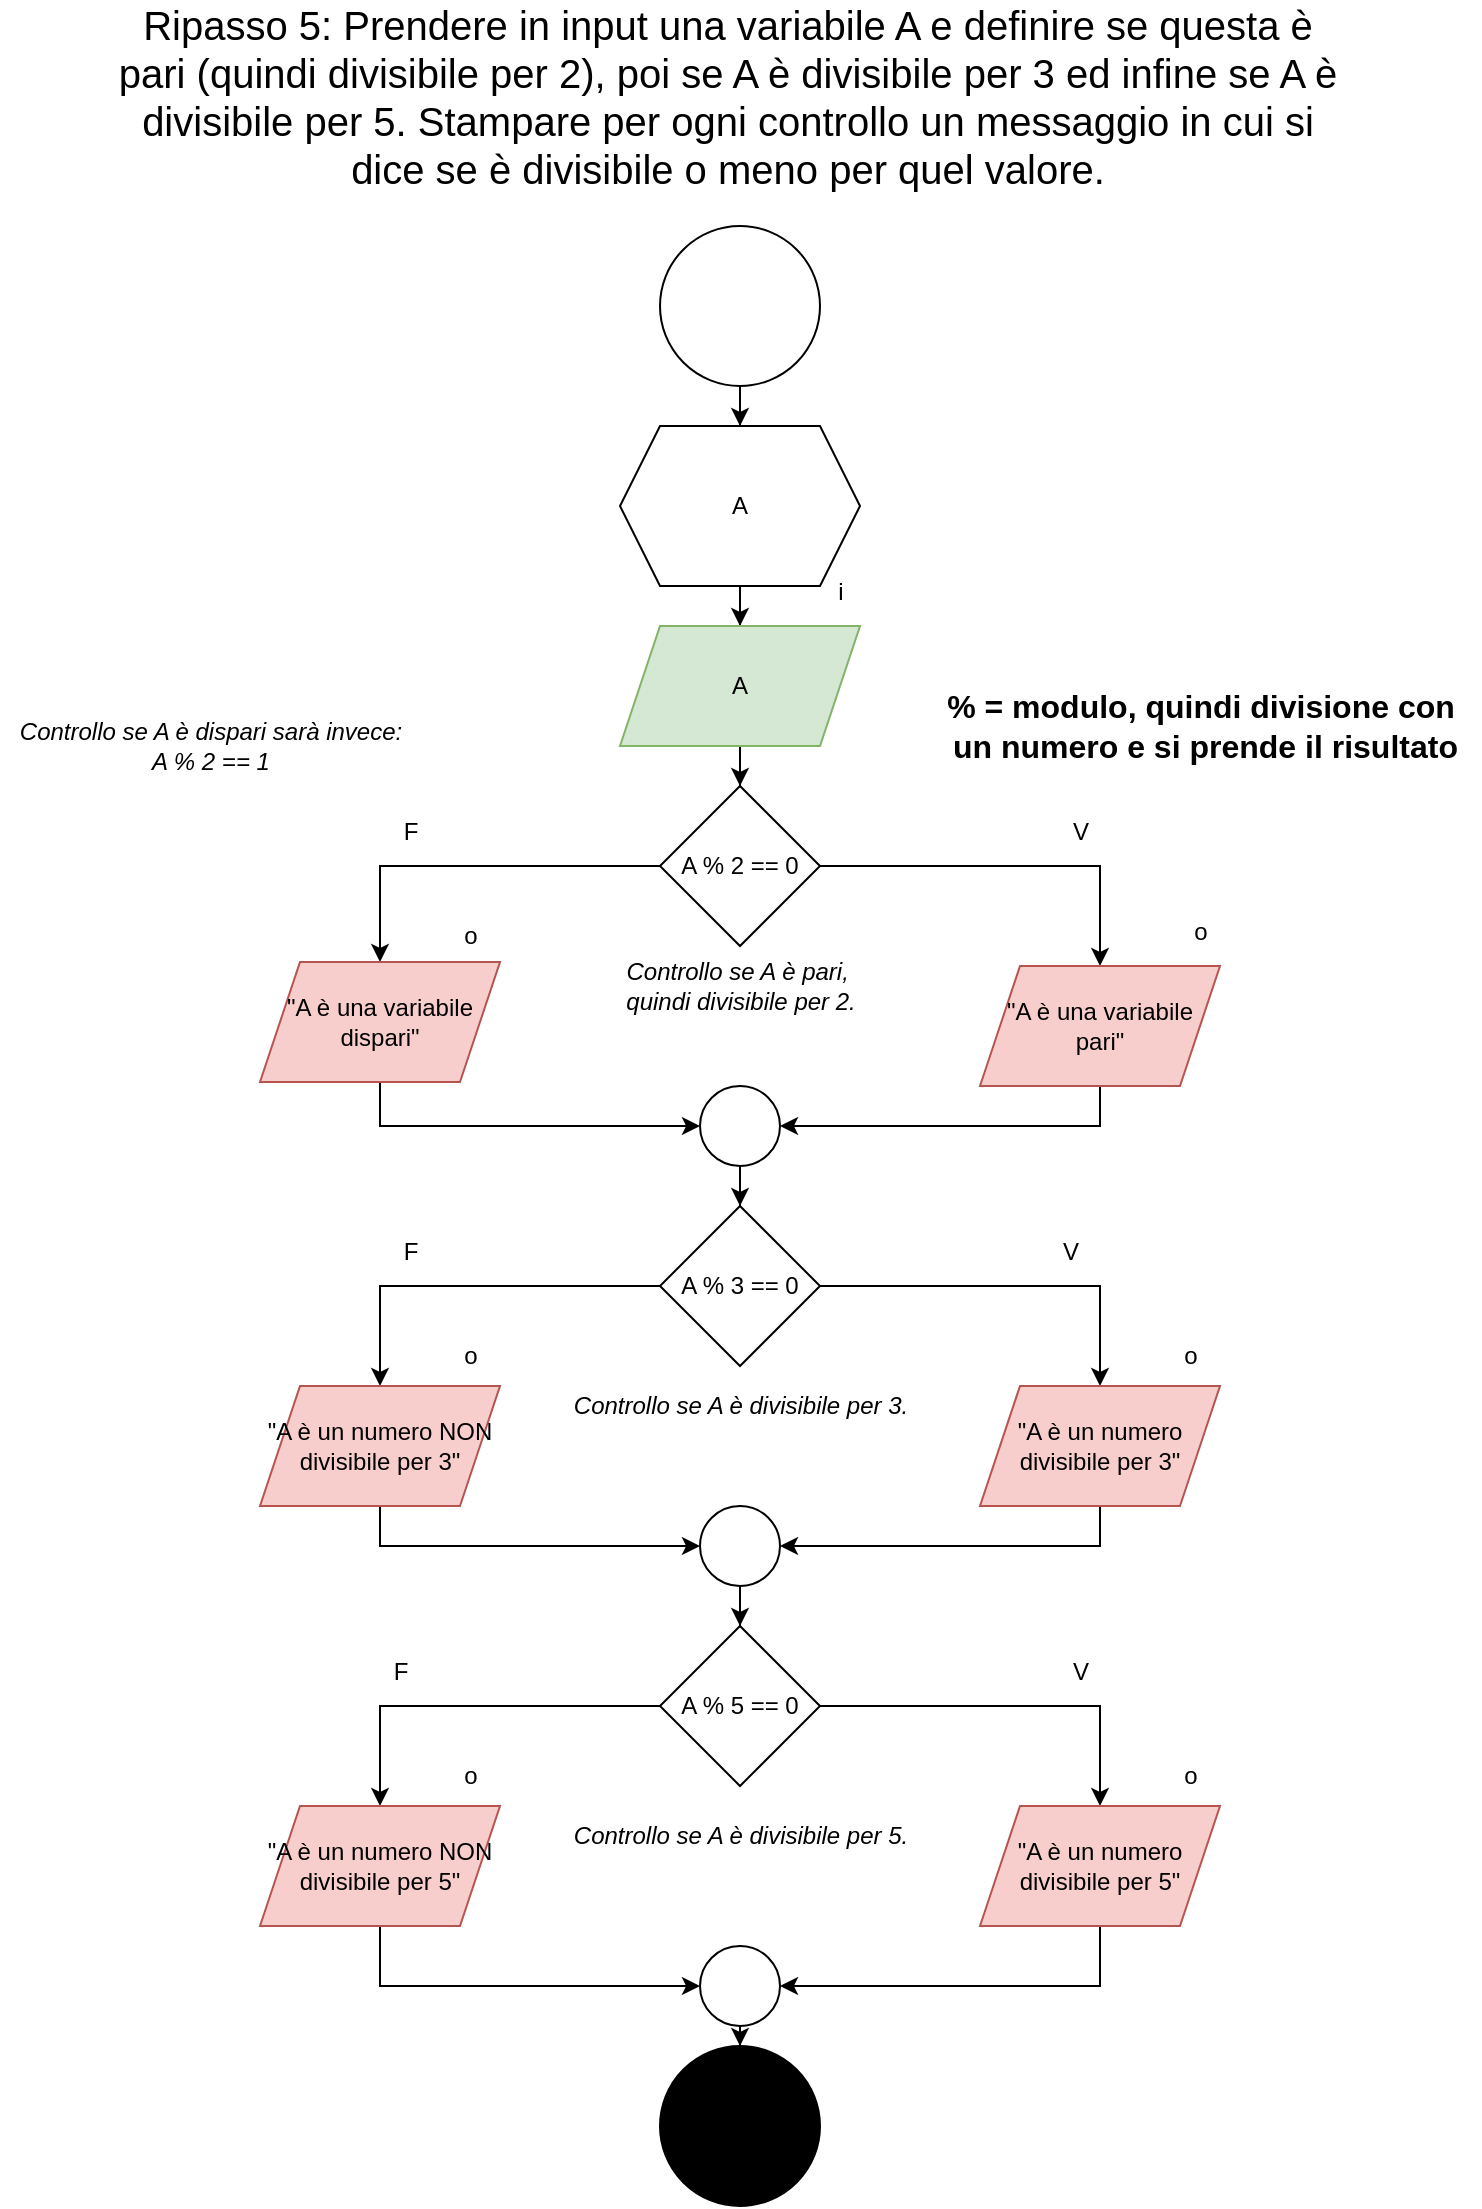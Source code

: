 <mxfile version="24.7.16">
  <diagram name="Pagina-1" id="mysJFBP0E5OUiyhEYNVE">
    <mxGraphModel grid="1" page="1" gridSize="10" guides="1" tooltips="1" connect="1" arrows="1" fold="1" pageScale="1" pageWidth="827" pageHeight="1169" math="0" shadow="0">
      <root>
        <mxCell id="0" />
        <mxCell id="1" parent="0" />
        <mxCell id="dZkGx4j4BgdPVq4LGdPU-1" value="Ripasso 5: Prendere in input una variabile A e definire se questa è pari (quindi divisibile per 2), poi se A è divisibile per 3 ed infine se A è divisibile per 5. Stampare per ogni controllo un messaggio in cui si dice se è divisibile o meno per quel valore." style="text;html=1;align=center;verticalAlign=middle;whiteSpace=wrap;rounded=0;fontSize=20;" vertex="1" parent="1">
          <mxGeometry x="104" y="50" width="620" height="30" as="geometry" />
        </mxCell>
        <mxCell id="dZkGx4j4BgdPVq4LGdPU-5" value="" style="edgeStyle=orthogonalEdgeStyle;rounded=0;orthogonalLoop=1;jettySize=auto;html=1;" edge="1" parent="1" source="dZkGx4j4BgdPVq4LGdPU-3" target="dZkGx4j4BgdPVq4LGdPU-4">
          <mxGeometry relative="1" as="geometry" />
        </mxCell>
        <mxCell id="dZkGx4j4BgdPVq4LGdPU-3" value="" style="ellipse;whiteSpace=wrap;html=1;aspect=fixed;" vertex="1" parent="1">
          <mxGeometry x="380" y="130" width="80" height="80" as="geometry" />
        </mxCell>
        <mxCell id="dZkGx4j4BgdPVq4LGdPU-7" value="" style="edgeStyle=orthogonalEdgeStyle;rounded=0;orthogonalLoop=1;jettySize=auto;html=1;" edge="1" parent="1" source="dZkGx4j4BgdPVq4LGdPU-4" target="dZkGx4j4BgdPVq4LGdPU-6">
          <mxGeometry relative="1" as="geometry" />
        </mxCell>
        <mxCell id="dZkGx4j4BgdPVq4LGdPU-4" value="A" style="shape=hexagon;perimeter=hexagonPerimeter2;whiteSpace=wrap;html=1;fixedSize=1;" vertex="1" parent="1">
          <mxGeometry x="360" y="230" width="120" height="80" as="geometry" />
        </mxCell>
        <mxCell id="dZkGx4j4BgdPVq4LGdPU-10" value="" style="edgeStyle=orthogonalEdgeStyle;rounded=0;orthogonalLoop=1;jettySize=auto;html=1;" edge="1" parent="1" source="dZkGx4j4BgdPVq4LGdPU-6" target="dZkGx4j4BgdPVq4LGdPU-9">
          <mxGeometry relative="1" as="geometry" />
        </mxCell>
        <mxCell id="dZkGx4j4BgdPVq4LGdPU-6" value="A" style="shape=parallelogram;perimeter=parallelogramPerimeter;whiteSpace=wrap;html=1;fixedSize=1;fillColor=#d5e8d4;strokeColor=#82b366;" vertex="1" parent="1">
          <mxGeometry x="360" y="330" width="120" height="60" as="geometry" />
        </mxCell>
        <mxCell id="dZkGx4j4BgdPVq4LGdPU-8" value="i" style="text;html=1;align=center;verticalAlign=middle;resizable=0;points=[];autosize=1;strokeColor=none;fillColor=none;" vertex="1" parent="1">
          <mxGeometry x="455" y="298" width="30" height="30" as="geometry" />
        </mxCell>
        <mxCell id="dZkGx4j4BgdPVq4LGdPU-12" value="" style="edgeStyle=orthogonalEdgeStyle;rounded=0;orthogonalLoop=1;jettySize=auto;html=1;" edge="1" parent="1" source="dZkGx4j4BgdPVq4LGdPU-9" target="dZkGx4j4BgdPVq4LGdPU-11">
          <mxGeometry relative="1" as="geometry" />
        </mxCell>
        <mxCell id="dZkGx4j4BgdPVq4LGdPU-16" value="" style="edgeStyle=orthogonalEdgeStyle;rounded=0;orthogonalLoop=1;jettySize=auto;html=1;" edge="1" parent="1" source="dZkGx4j4BgdPVq4LGdPU-9" target="dZkGx4j4BgdPVq4LGdPU-15">
          <mxGeometry relative="1" as="geometry" />
        </mxCell>
        <mxCell id="dZkGx4j4BgdPVq4LGdPU-9" value="A % 2 == 0" style="rhombus;whiteSpace=wrap;html=1;" vertex="1" parent="1">
          <mxGeometry x="380" y="410" width="80" height="80" as="geometry" />
        </mxCell>
        <mxCell id="dZkGx4j4BgdPVq4LGdPU-20" style="edgeStyle=orthogonalEdgeStyle;rounded=0;orthogonalLoop=1;jettySize=auto;html=1;entryX=1;entryY=0.5;entryDx=0;entryDy=0;" edge="1" parent="1" source="dZkGx4j4BgdPVq4LGdPU-11" target="dZkGx4j4BgdPVq4LGdPU-18">
          <mxGeometry relative="1" as="geometry">
            <Array as="points">
              <mxPoint x="600" y="580" />
            </Array>
          </mxGeometry>
        </mxCell>
        <mxCell id="dZkGx4j4BgdPVq4LGdPU-11" value="&quot;A è una variabile pari&quot;" style="shape=parallelogram;perimeter=parallelogramPerimeter;whiteSpace=wrap;html=1;fixedSize=1;fillColor=#f8cecc;strokeColor=#b85450;" vertex="1" parent="1">
          <mxGeometry x="540" y="500" width="120" height="60" as="geometry" />
        </mxCell>
        <mxCell id="dZkGx4j4BgdPVq4LGdPU-13" value="o" style="text;html=1;align=center;verticalAlign=middle;resizable=0;points=[];autosize=1;strokeColor=none;fillColor=none;" vertex="1" parent="1">
          <mxGeometry x="635" y="468" width="30" height="30" as="geometry" />
        </mxCell>
        <mxCell id="dZkGx4j4BgdPVq4LGdPU-14" value="V" style="text;html=1;align=center;verticalAlign=middle;resizable=0;points=[];autosize=1;strokeColor=none;fillColor=none;" vertex="1" parent="1">
          <mxGeometry x="575" y="418" width="30" height="30" as="geometry" />
        </mxCell>
        <mxCell id="dZkGx4j4BgdPVq4LGdPU-19" value="" style="edgeStyle=orthogonalEdgeStyle;rounded=0;orthogonalLoop=1;jettySize=auto;html=1;" edge="1" parent="1" source="dZkGx4j4BgdPVq4LGdPU-15" target="dZkGx4j4BgdPVq4LGdPU-18">
          <mxGeometry relative="1" as="geometry">
            <Array as="points">
              <mxPoint x="240" y="580" />
            </Array>
          </mxGeometry>
        </mxCell>
        <mxCell id="dZkGx4j4BgdPVq4LGdPU-15" value="&quot;A è una variabile dispari&quot;" style="shape=parallelogram;perimeter=parallelogramPerimeter;whiteSpace=wrap;html=1;fixedSize=1;fillColor=#f8cecc;strokeColor=#b85450;" vertex="1" parent="1">
          <mxGeometry x="180" y="498" width="120" height="60" as="geometry" />
        </mxCell>
        <mxCell id="dZkGx4j4BgdPVq4LGdPU-17" value="F" style="text;html=1;align=center;verticalAlign=middle;resizable=0;points=[];autosize=1;strokeColor=none;fillColor=none;" vertex="1" parent="1">
          <mxGeometry x="240" y="418" width="30" height="30" as="geometry" />
        </mxCell>
        <mxCell id="dZkGx4j4BgdPVq4LGdPU-22" value="" style="edgeStyle=orthogonalEdgeStyle;rounded=0;orthogonalLoop=1;jettySize=auto;html=1;" edge="1" parent="1" source="dZkGx4j4BgdPVq4LGdPU-18" target="dZkGx4j4BgdPVq4LGdPU-21">
          <mxGeometry relative="1" as="geometry" />
        </mxCell>
        <mxCell id="dZkGx4j4BgdPVq4LGdPU-18" value="" style="ellipse;whiteSpace=wrap;html=1;aspect=fixed;" vertex="1" parent="1">
          <mxGeometry x="400" y="560" width="40" height="40" as="geometry" />
        </mxCell>
        <mxCell id="dZkGx4j4BgdPVq4LGdPU-26" value="" style="edgeStyle=orthogonalEdgeStyle;rounded=0;orthogonalLoop=1;jettySize=auto;html=1;" edge="1" parent="1" source="dZkGx4j4BgdPVq4LGdPU-21" target="dZkGx4j4BgdPVq4LGdPU-25">
          <mxGeometry relative="1" as="geometry" />
        </mxCell>
        <mxCell id="dZkGx4j4BgdPVq4LGdPU-28" value="" style="edgeStyle=orthogonalEdgeStyle;rounded=0;orthogonalLoop=1;jettySize=auto;html=1;" edge="1" parent="1" source="dZkGx4j4BgdPVq4LGdPU-21" target="dZkGx4j4BgdPVq4LGdPU-27">
          <mxGeometry relative="1" as="geometry" />
        </mxCell>
        <mxCell id="dZkGx4j4BgdPVq4LGdPU-21" value="A % 3 == 0" style="rhombus;whiteSpace=wrap;html=1;" vertex="1" parent="1">
          <mxGeometry x="380" y="620" width="80" height="80" as="geometry" />
        </mxCell>
        <mxCell id="dZkGx4j4BgdPVq4LGdPU-23" value="Controllo se A è pari,&amp;nbsp;&lt;div&gt;quindi divisibile per 2.&lt;/div&gt;" style="text;html=1;align=center;verticalAlign=middle;resizable=0;points=[];autosize=1;strokeColor=none;fillColor=none;fontStyle=2" vertex="1" parent="1">
          <mxGeometry x="350" y="490" width="140" height="40" as="geometry" />
        </mxCell>
        <mxCell id="dZkGx4j4BgdPVq4LGdPU-24" value="&lt;b&gt;% = modulo, quindi divisione con&lt;/b&gt;&lt;div style=&quot;font-size: 16px;&quot;&gt;&lt;b&gt;&amp;nbsp;un numero e si prende il risultato&lt;/b&gt;&lt;/div&gt;" style="text;html=1;align=center;verticalAlign=middle;resizable=0;points=[];autosize=1;strokeColor=none;fillColor=none;fontSize=16;" vertex="1" parent="1">
          <mxGeometry x="510" y="355" width="280" height="50" as="geometry" />
        </mxCell>
        <mxCell id="dZkGx4j4BgdPVq4LGdPU-33" style="edgeStyle=orthogonalEdgeStyle;rounded=0;orthogonalLoop=1;jettySize=auto;html=1;entryX=1;entryY=0.5;entryDx=0;entryDy=0;" edge="1" parent="1" source="dZkGx4j4BgdPVq4LGdPU-25" target="dZkGx4j4BgdPVq4LGdPU-31">
          <mxGeometry relative="1" as="geometry">
            <Array as="points">
              <mxPoint x="600" y="790" />
            </Array>
          </mxGeometry>
        </mxCell>
        <mxCell id="dZkGx4j4BgdPVq4LGdPU-25" value="&quot;A è un numero divisibile per 3&quot;" style="shape=parallelogram;perimeter=parallelogramPerimeter;whiteSpace=wrap;html=1;fixedSize=1;fillColor=#f8cecc;strokeColor=#b85450;" vertex="1" parent="1">
          <mxGeometry x="540" y="710" width="120" height="60" as="geometry" />
        </mxCell>
        <mxCell id="dZkGx4j4BgdPVq4LGdPU-32" value="" style="edgeStyle=orthogonalEdgeStyle;rounded=0;orthogonalLoop=1;jettySize=auto;html=1;" edge="1" parent="1" source="dZkGx4j4BgdPVq4LGdPU-27" target="dZkGx4j4BgdPVq4LGdPU-31">
          <mxGeometry relative="1" as="geometry">
            <Array as="points">
              <mxPoint x="240" y="790" />
            </Array>
          </mxGeometry>
        </mxCell>
        <mxCell id="dZkGx4j4BgdPVq4LGdPU-27" value="&quot;A è un numero NON divisibile per 3&quot;" style="shape=parallelogram;perimeter=parallelogramPerimeter;whiteSpace=wrap;html=1;fixedSize=1;fillColor=#f8cecc;strokeColor=#b85450;" vertex="1" parent="1">
          <mxGeometry x="180" y="710" width="120" height="60" as="geometry" />
        </mxCell>
        <mxCell id="dZkGx4j4BgdPVq4LGdPU-29" value="V" style="text;html=1;align=center;verticalAlign=middle;resizable=0;points=[];autosize=1;strokeColor=none;fillColor=none;" vertex="1" parent="1">
          <mxGeometry x="570" y="628" width="30" height="30" as="geometry" />
        </mxCell>
        <mxCell id="dZkGx4j4BgdPVq4LGdPU-30" value="F" style="text;html=1;align=center;verticalAlign=middle;resizable=0;points=[];autosize=1;strokeColor=none;fillColor=none;" vertex="1" parent="1">
          <mxGeometry x="240" y="628" width="30" height="30" as="geometry" />
        </mxCell>
        <mxCell id="dZkGx4j4BgdPVq4LGdPU-35" value="" style="edgeStyle=orthogonalEdgeStyle;rounded=0;orthogonalLoop=1;jettySize=auto;html=1;" edge="1" parent="1" source="dZkGx4j4BgdPVq4LGdPU-31" target="dZkGx4j4BgdPVq4LGdPU-34">
          <mxGeometry relative="1" as="geometry" />
        </mxCell>
        <mxCell id="dZkGx4j4BgdPVq4LGdPU-31" value="" style="ellipse;whiteSpace=wrap;html=1;aspect=fixed;" vertex="1" parent="1">
          <mxGeometry x="400" y="770" width="40" height="40" as="geometry" />
        </mxCell>
        <mxCell id="dZkGx4j4BgdPVq4LGdPU-37" value="" style="edgeStyle=orthogonalEdgeStyle;rounded=0;orthogonalLoop=1;jettySize=auto;html=1;" edge="1" parent="1" source="dZkGx4j4BgdPVq4LGdPU-34" target="dZkGx4j4BgdPVq4LGdPU-36">
          <mxGeometry relative="1" as="geometry" />
        </mxCell>
        <mxCell id="dZkGx4j4BgdPVq4LGdPU-39" value="" style="edgeStyle=orthogonalEdgeStyle;rounded=0;orthogonalLoop=1;jettySize=auto;html=1;" edge="1" parent="1" source="dZkGx4j4BgdPVq4LGdPU-34" target="dZkGx4j4BgdPVq4LGdPU-38">
          <mxGeometry relative="1" as="geometry" />
        </mxCell>
        <mxCell id="dZkGx4j4BgdPVq4LGdPU-34" value="A % 5 == 0" style="rhombus;whiteSpace=wrap;html=1;" vertex="1" parent="1">
          <mxGeometry x="380" y="830" width="80" height="80" as="geometry" />
        </mxCell>
        <mxCell id="dZkGx4j4BgdPVq4LGdPU-44" style="edgeStyle=orthogonalEdgeStyle;rounded=0;orthogonalLoop=1;jettySize=auto;html=1;entryX=1;entryY=0.5;entryDx=0;entryDy=0;" edge="1" parent="1" source="dZkGx4j4BgdPVq4LGdPU-36" target="dZkGx4j4BgdPVq4LGdPU-42">
          <mxGeometry relative="1" as="geometry">
            <Array as="points">
              <mxPoint x="600" y="1010" />
            </Array>
          </mxGeometry>
        </mxCell>
        <mxCell id="dZkGx4j4BgdPVq4LGdPU-36" value="&quot;A è un numero divisibile per 5&quot;" style="shape=parallelogram;perimeter=parallelogramPerimeter;whiteSpace=wrap;html=1;fixedSize=1;fillColor=#f8cecc;strokeColor=#b85450;" vertex="1" parent="1">
          <mxGeometry x="540" y="920" width="120" height="60" as="geometry" />
        </mxCell>
        <mxCell id="dZkGx4j4BgdPVq4LGdPU-43" value="" style="edgeStyle=orthogonalEdgeStyle;rounded=0;orthogonalLoop=1;jettySize=auto;html=1;" edge="1" parent="1" source="dZkGx4j4BgdPVq4LGdPU-38" target="dZkGx4j4BgdPVq4LGdPU-42">
          <mxGeometry relative="1" as="geometry">
            <Array as="points">
              <mxPoint x="240" y="1010" />
            </Array>
          </mxGeometry>
        </mxCell>
        <mxCell id="dZkGx4j4BgdPVq4LGdPU-38" value="&quot;A è un numero NON divisibile per 5&quot;" style="shape=parallelogram;perimeter=parallelogramPerimeter;whiteSpace=wrap;html=1;fixedSize=1;fillColor=#f8cecc;strokeColor=#b85450;" vertex="1" parent="1">
          <mxGeometry x="180" y="920" width="120" height="60" as="geometry" />
        </mxCell>
        <mxCell id="dZkGx4j4BgdPVq4LGdPU-40" value="V" style="text;html=1;align=center;verticalAlign=middle;resizable=0;points=[];autosize=1;strokeColor=none;fillColor=none;" vertex="1" parent="1">
          <mxGeometry x="575" y="838" width="30" height="30" as="geometry" />
        </mxCell>
        <mxCell id="dZkGx4j4BgdPVq4LGdPU-41" value="F" style="text;html=1;align=center;verticalAlign=middle;resizable=0;points=[];autosize=1;strokeColor=none;fillColor=none;" vertex="1" parent="1">
          <mxGeometry x="235" y="838" width="30" height="30" as="geometry" />
        </mxCell>
        <mxCell id="dZkGx4j4BgdPVq4LGdPU-46" value="" style="edgeStyle=orthogonalEdgeStyle;rounded=0;orthogonalLoop=1;jettySize=auto;html=1;" edge="1" parent="1" source="dZkGx4j4BgdPVq4LGdPU-42" target="dZkGx4j4BgdPVq4LGdPU-45">
          <mxGeometry relative="1" as="geometry" />
        </mxCell>
        <mxCell id="dZkGx4j4BgdPVq4LGdPU-42" value="" style="ellipse;whiteSpace=wrap;html=1;aspect=fixed;" vertex="1" parent="1">
          <mxGeometry x="400" y="990" width="40" height="40" as="geometry" />
        </mxCell>
        <mxCell id="dZkGx4j4BgdPVq4LGdPU-45" value="" style="ellipse;whiteSpace=wrap;html=1;aspect=fixed;fillColor=#000000;" vertex="1" parent="1">
          <mxGeometry x="380" y="1040" width="80" height="80" as="geometry" />
        </mxCell>
        <mxCell id="dZkGx4j4BgdPVq4LGdPU-47" value="o" style="text;html=1;align=center;verticalAlign=middle;resizable=0;points=[];autosize=1;strokeColor=none;fillColor=none;" vertex="1" parent="1">
          <mxGeometry x="630" y="680" width="30" height="30" as="geometry" />
        </mxCell>
        <mxCell id="dZkGx4j4BgdPVq4LGdPU-48" value="o" style="text;html=1;align=center;verticalAlign=middle;resizable=0;points=[];autosize=1;strokeColor=none;fillColor=none;" vertex="1" parent="1">
          <mxGeometry x="630" y="890" width="30" height="30" as="geometry" />
        </mxCell>
        <mxCell id="dZkGx4j4BgdPVq4LGdPU-50" value="o" style="text;html=1;align=center;verticalAlign=middle;resizable=0;points=[];autosize=1;strokeColor=none;fillColor=none;" vertex="1" parent="1">
          <mxGeometry x="270" y="470" width="30" height="30" as="geometry" />
        </mxCell>
        <mxCell id="dZkGx4j4BgdPVq4LGdPU-51" value="o" style="text;html=1;align=center;verticalAlign=middle;resizable=0;points=[];autosize=1;strokeColor=none;fillColor=none;" vertex="1" parent="1">
          <mxGeometry x="270" y="680" width="30" height="30" as="geometry" />
        </mxCell>
        <mxCell id="dZkGx4j4BgdPVq4LGdPU-52" value="o" style="text;html=1;align=center;verticalAlign=middle;resizable=0;points=[];autosize=1;strokeColor=none;fillColor=none;" vertex="1" parent="1">
          <mxGeometry x="270" y="890" width="30" height="30" as="geometry" />
        </mxCell>
        <mxCell id="dZkGx4j4BgdPVq4LGdPU-53" value="Controllo se A è dispari sarà invece:&lt;div&gt;A % 2 == 1&lt;/div&gt;" style="text;html=1;align=center;verticalAlign=middle;resizable=0;points=[];autosize=1;strokeColor=none;fillColor=none;fontStyle=2" vertex="1" parent="1">
          <mxGeometry x="50" y="370" width="210" height="40" as="geometry" />
        </mxCell>
        <mxCell id="dZkGx4j4BgdPVq4LGdPU-54" value="Controllo se A è divisibile per 3." style="text;html=1;align=center;verticalAlign=middle;resizable=0;points=[];autosize=1;strokeColor=none;fillColor=none;fontStyle=2" vertex="1" parent="1">
          <mxGeometry x="325" y="705" width="190" height="30" as="geometry" />
        </mxCell>
        <mxCell id="dZkGx4j4BgdPVq4LGdPU-55" value="Controllo se A è divisibile per 5." style="text;html=1;align=center;verticalAlign=middle;resizable=0;points=[];autosize=1;strokeColor=none;fillColor=none;fontStyle=2" vertex="1" parent="1">
          <mxGeometry x="325" y="920" width="190" height="30" as="geometry" />
        </mxCell>
      </root>
    </mxGraphModel>
  </diagram>
</mxfile>
